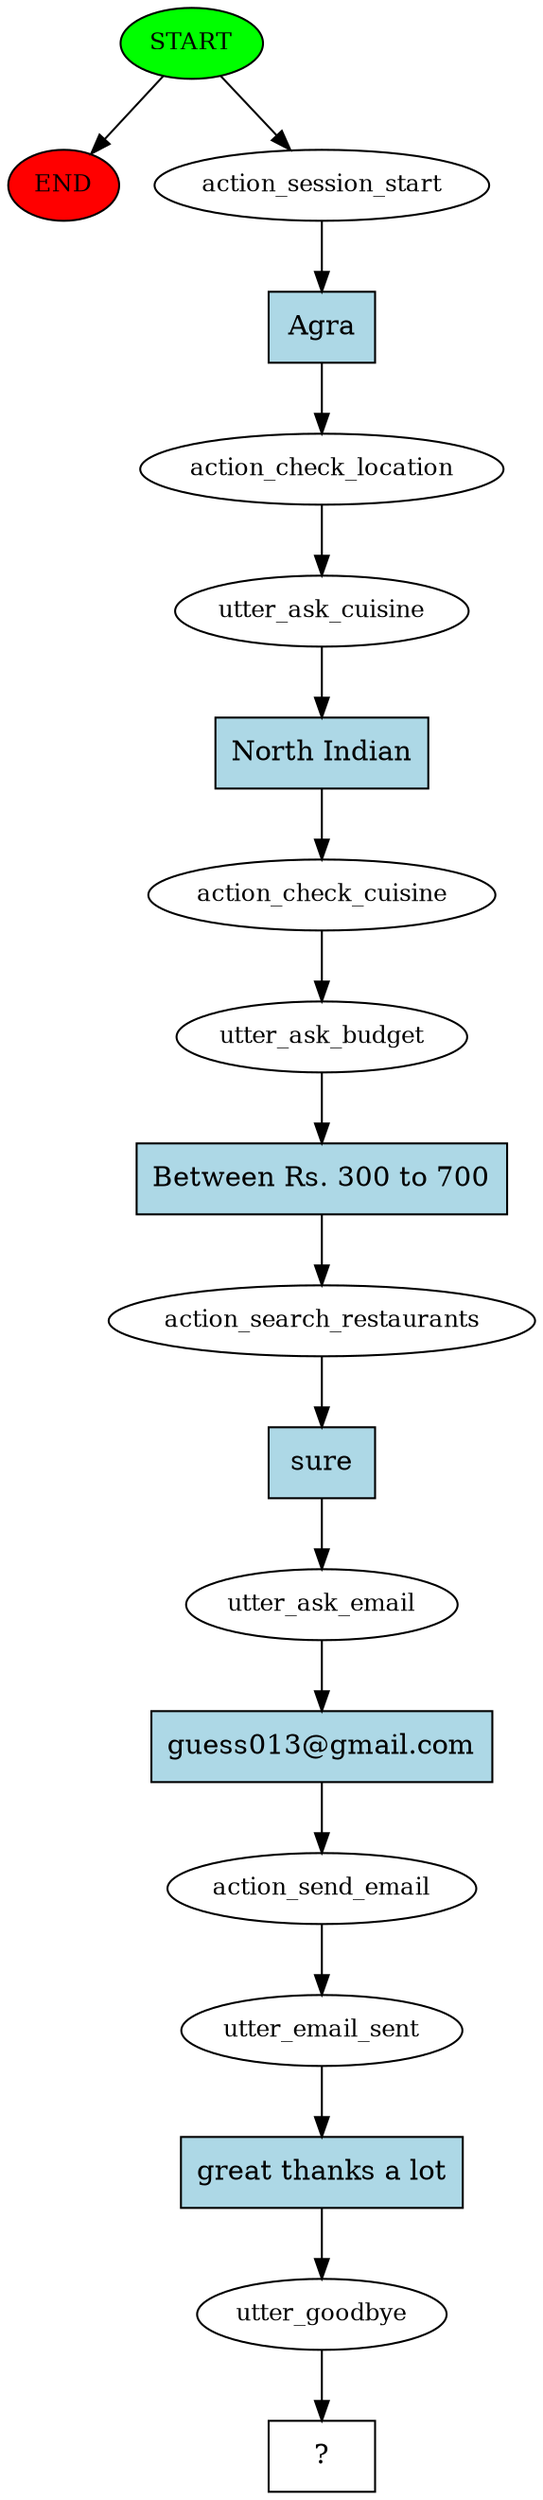 digraph  {
0 [class="start active", fillcolor=green, fontsize=12, label=START, style=filled];
"-1" [class=end, fillcolor=red, fontsize=12, label=END, style=filled];
1 [class=active, fontsize=12, label=action_session_start];
2 [class=active, fontsize=12, label=action_check_location];
3 [class=active, fontsize=12, label=utter_ask_cuisine];
4 [class=active, fontsize=12, label=action_check_cuisine];
5 [class=active, fontsize=12, label=utter_ask_budget];
6 [class=active, fontsize=12, label=action_search_restaurants];
7 [class=active, fontsize=12, label=utter_ask_email];
8 [class=active, fontsize=12, label=action_send_email];
9 [class=active, fontsize=12, label=utter_email_sent];
10 [class=active, fontsize=12, label=utter_goodbye];
11 [class="intent dashed active", label="  ?  ", shape=rect];
12 [class="intent active", fillcolor=lightblue, label=Agra, shape=rect, style=filled];
13 [class="intent active", fillcolor=lightblue, label="North Indian", shape=rect, style=filled];
14 [class="intent active", fillcolor=lightblue, label="Between Rs. 300 to 700", shape=rect, style=filled];
15 [class="intent active", fillcolor=lightblue, label=sure, shape=rect, style=filled];
16 [class="intent active", fillcolor=lightblue, label="guess013@gmail.com", shape=rect, style=filled];
17 [class="intent active", fillcolor=lightblue, label="great thanks a lot", shape=rect, style=filled];
0 -> "-1"  [class="", key=NONE, label=""];
0 -> 1  [class=active, key=NONE, label=""];
1 -> 12  [class=active, key=0];
2 -> 3  [class=active, key=NONE, label=""];
3 -> 13  [class=active, key=0];
4 -> 5  [class=active, key=NONE, label=""];
5 -> 14  [class=active, key=0];
6 -> 15  [class=active, key=0];
7 -> 16  [class=active, key=0];
8 -> 9  [class=active, key=NONE, label=""];
9 -> 17  [class=active, key=0];
10 -> 11  [class=active, key=NONE, label=""];
12 -> 2  [class=active, key=0];
13 -> 4  [class=active, key=0];
14 -> 6  [class=active, key=0];
15 -> 7  [class=active, key=0];
16 -> 8  [class=active, key=0];
17 -> 10  [class=active, key=0];
}
